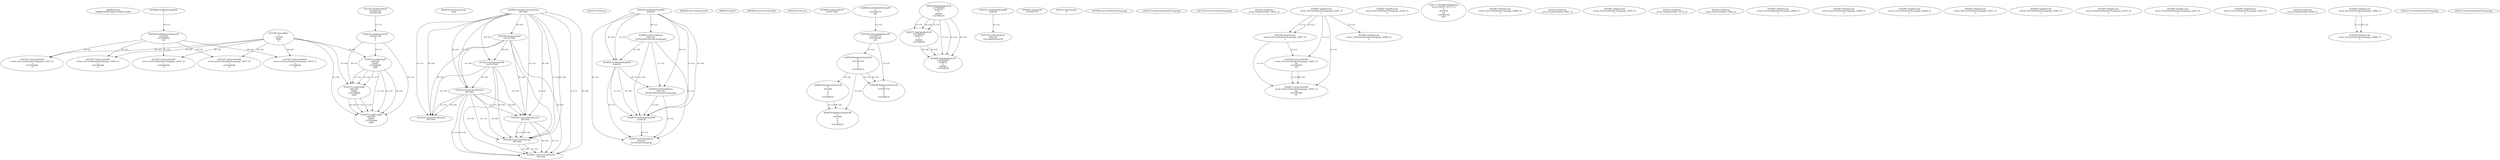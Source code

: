 // Global SCDG with merge call
digraph {
	0 [label="6850628.main
0008fdfc59d62544fccd754b827a3800"]
	1 [label="4254480.GetModuleHandleW
0"]
	2 [label="6844434.SetThreadLocale
1024"]
	3 [label="4243965.InitializeCriticalSection
6917004"]
	4 [label="4243979.GetVersion
"]
	5 [label="4244018.GetModuleHandleW
4244120"]
	6 [label="4244024.GetProcAddress
9441320
GetThreadPreferredUILanguages"]
	5 -> 6 [label="(0-->1)"]
	7 [label="4244044.GetModuleHandleW
4244120"]
	5 -> 7 [label="(1-->1)"]
	5 -> 7 [label="(0-->0)"]
	6 -> 7 [label="(1-->0)"]
	8 [label="4244050.GetProcAddress
9441320
SetThreadPreferredUILanguages"]
	5 -> 8 [label="(0-->1)"]
	6 -> 8 [label="(1-->1)"]
	7 -> 8 [label="(0-->1)"]
	9 [label="4244070.GetModuleHandleW
4244120"]
	5 -> 9 [label="(1-->1)"]
	7 -> 9 [label="(1-->1)"]
	5 -> 9 [label="(0-->0)"]
	6 -> 9 [label="(1-->0)"]
	7 -> 9 [label="(0-->0)"]
	8 -> 9 [label="(1-->0)"]
	10 [label="4244076.GetProcAddress
9441320
GetThreadUILanguage"]
	5 -> 10 [label="(0-->1)"]
	6 -> 10 [label="(1-->1)"]
	7 -> 10 [label="(0-->1)"]
	8 -> 10 [label="(1-->1)"]
	9 -> 10 [label="(0-->1)"]
	11 [label="4250188.GetSystemInfo
2147417660"]
	3 -> 11 [label="(0-->0)"]
	12 [label="6844540.GetCommandLineW
"]
	13 [label="4214413.GetStartupInfoW
2147417624"]
	3 -> 13 [label="(0-->0)"]
	11 -> 13 [label="(0-->0)"]
	14 [label="6844560.GetACP
"]
	15 [label="6844580.GetCurrentThreadId
"]
	16 [label="4250204.GetVersion
"]
	17 [label="4276690.GetVersionExW
2147417420"]
	18 [label="4243306.GetModuleFileNameW
4194304
2147408904
522"]
	1 -> 18 [label="(0-->1)"]
	19 [label="4248064.GetModuleFileNameW
0
2147408370
261"]
	20 [label="4215383.VirtualAlloc
0
1310704
4096
4"]
	21 [label="4246338.RegOpenKeyExW
2147483649
4246772
0
983065
2147408236"]
	22 [label="4246372.RegOpenKeyExW
2147483650
4246772
0
983065
2147408236"]
	21 -> 22 [label="(2-->2)"]
	21 -> 22 [label="(4-->4)"]
	21 -> 22 [label="(5-->5)"]
	23 [label="4245741.GetModuleHandleW
4246160"]
	24 [label="4245758.GetProcAddress
9441320
GetLongPathNameW"]
	23 -> 24 [label="(0-->1)"]
	25 [label="4245785.GetLongPathNameW
2147407710
2147406542
261"]
	19 -> 25 [label="(3-->3)"]
	26 [label="4245683.CharNextW
2147407716"]
	27 [label="4246556.RegQueryValueExW
0
2147407710
0
0
0
2147408232"]
	25 -> 27 [label="(1-->2)"]
	28 [label="4246635.RegQueryValueExW
0
4247000
0
0
0
2147408232"]
	27 -> 28 [label="(6-->6)"]
	29 [label="4246722.RegCloseKey
0"]
	30 [label="4247883.GetUserDefaultUILanguage
"]
	31 [label="4245418.EnterCriticalSection
6917004"]
	3 -> 31 [label="(1-->1)"]
	3 -> 31 [label="(0-->0)"]
	11 -> 31 [label="(0-->0)"]
	13 -> 31 [label="(0-->0)"]
	32 [label="4245454.LeaveCriticalSection
6917004"]
	3 -> 32 [label="(1-->1)"]
	31 -> 32 [label="(1-->1)"]
	3 -> 32 [label="(0-->0)"]
	11 -> 32 [label="(0-->0)"]
	13 -> 32 [label="(0-->0)"]
	31 -> 32 [label="(0-->0)"]
	33 [label="4247923.GetSystemDefaultUILanguage
"]
	34 [label="4247558.GetUserDefaultUILanguage
"]
	35 [label="4247567.GetLocaleInfoW
retval_GetUserDefaultUILanguage_33033_32
3
2147408268
4"]
	18 -> 35 [label="(0-->2)"]
	20 -> 35 [label="(4-->4)"]
	36 [label="4247247.FindFirstFileW
3224341740
2147407640"]
	37 [label="4247263.FindClose
retval_FindFirstFileW_33043_32"]
	38 [label="4248145.LoadLibraryExW
3224341740
0
2"]
	36 -> 38 [label="(1-->1)"]
	39 [label="4250073.LoadStringW
9441340
65485
2147409468
4096"]
	38 -> 39 [label="(0-->1)"]
	20 -> 39 [label="(3-->4)"]
	40 [label="4250073.LoadStringW
9441340
65484
2147409468
4096"]
	38 -> 40 [label="(0-->1)"]
	39 -> 40 [label="(1-->1)"]
	39 -> 40 [label="(3-->3)"]
	20 -> 40 [label="(3-->4)"]
	39 -> 40 [label="(4-->4)"]
	41 [label="4246676.RegQueryValueExW
0
4247000
0
0
0
2147408232"]
	28 -> 41 [label="(2-->2)"]
	27 -> 41 [label="(6-->6)"]
	28 -> 41 [label="(6-->6)"]
	42 [label="4245469.LeaveCriticalSection
6917004"]
	3 -> 42 [label="(1-->1)"]
	31 -> 42 [label="(1-->1)"]
	3 -> 42 [label="(0-->0)"]
	11 -> 42 [label="(0-->0)"]
	13 -> 42 [label="(0-->0)"]
	31 -> 42 [label="(0-->0)"]
	43 [label="4245487.IsValidLocale
retval_GetUserDefaultUILanguage_32847_32
2"]
	44 [label="4244766.IsValidLocale
retval_GetUserDefaultUILanguage_32847_32
2"]
	43 -> 44 [label="(1-->1)"]
	43 -> 44 [label="(2-->2)"]
	45 [label="4244794.GetLocaleInfoW
retval_GetUserDefaultUILanguage_32847_32
89
2147408070
85"]
	43 -> 45 [label="(1-->1)"]
	44 -> 45 [label="(1-->1)"]
	46 [label="4244811.GetLocaleInfoW
retval_GetUserDefaultUILanguage_32847_32
90
2147407900
85"]
	43 -> 46 [label="(1-->1)"]
	44 -> 46 [label="(1-->1)"]
	45 -> 46 [label="(1-->1)"]
	45 -> 46 [label="(4-->4)"]
	47 [label="4245487.IsValidLocale
retval_GetUserDefaultUILanguage_32918_32
2"]
	48 [label="4250171.MultiByteToWideChar
retval_GetACP_32773_32
0
4243616
14
2147403704
2047"]
	49 [label="4245487.IsValidLocale
retval_GetUserDefaultUILanguage_32890_32
2"]
	50 [label="4245580.EnterCriticalSection
6917004"]
	3 -> 50 [label="(1-->1)"]
	31 -> 50 [label="(1-->1)"]
	42 -> 50 [label="(1-->1)"]
	3 -> 50 [label="(0-->0)"]
	11 -> 50 [label="(0-->0)"]
	13 -> 50 [label="(0-->0)"]
	31 -> 50 [label="(0-->0)"]
	42 -> 50 [label="(0-->0)"]
	51 [label="4245621.LeaveCriticalSection
6917004"]
	3 -> 51 [label="(1-->1)"]
	31 -> 51 [label="(1-->1)"]
	42 -> 51 [label="(1-->1)"]
	50 -> 51 [label="(1-->1)"]
	3 -> 51 [label="(0-->0)"]
	11 -> 51 [label="(0-->0)"]
	13 -> 51 [label="(0-->0)"]
	31 -> 51 [label="(0-->0)"]
	42 -> 51 [label="(0-->0)"]
	50 -> 51 [label="(0-->0)"]
	52 [label="4247567.GetLocaleInfoW
retval_GetUserDefaultUILanguage_33037_32
3
2147408268
4"]
	18 -> 52 [label="(0-->2)"]
	20 -> 52 [label="(4-->4)"]
	53 [label="4247263.FindClose
retval_FindFirstFileW_33047_32"]
	54 [label="4246599.RegQueryValueExW
0
2147407710
0
0
0
2147408232"]
	25 -> 54 [label="(1-->2)"]
	27 -> 54 [label="(2-->2)"]
	27 -> 54 [label="(6-->6)"]
	55 [label="4245487.IsValidLocale
retval_GetUserDefaultUILanguage_32850_32
2"]
	56 [label="4247567.GetLocaleInfoW
retval_GetUserDefaultUILanguage_33225_32
3
2147408268
4"]
	18 -> 56 [label="(0-->2)"]
	20 -> 56 [label="(4-->4)"]
	57 [label="4247263.FindClose
retval_FindFirstFileW_33233_32"]
	58 [label="4246402.RegOpenKeyExW
2147483649
4246832
0
983065
2147408236"]
	21 -> 58 [label="(1-->1)"]
	21 -> 58 [label="(4-->4)"]
	22 -> 58 [label="(4-->4)"]
	21 -> 58 [label="(5-->5)"]
	22 -> 58 [label="(5-->5)"]
	59 [label="4247567.GetLocaleInfoW
retval_GetUserDefaultUILanguage_33034_32
3
2147408268
4"]
	18 -> 59 [label="(0-->2)"]
	20 -> 59 [label="(4-->4)"]
	60 [label="4247263.FindClose
retval_FindFirstFileW_33044_32"]
	61 [label="4245487.IsValidLocale
retval_GetUserDefaultUILanguage_32864_32
2"]
	62 [label="4245487.IsValidLocale
retval_GetUserDefaultUILanguage_32848_32
2"]
	63 [label="4245487.IsValidLocale
retval_GetUserDefaultUILanguage_32849_32
2"]
	64 [label="4245487.IsValidLocale
retval_GetUserDefaultUILanguage_32851_32
2"]
	65 [label="4245487.IsValidLocale
retval_GetUserDefaultUILanguage_32865_32
2"]
	66 [label="4245487.IsValidLocale
retval_GetSystemDefaultUILanguage_32900_32
2"]
	43 -> 66 [label="(2-->2)"]
	67 [label="4245487.IsValidLocale
retval_GetSystemDefaultUILanguage_32932_32
2"]
	68 [label="4245487.IsValidLocale
retval_GetSystemDefaultUILanguage_32933_32
2"]
	69 [label="4245487.IsValidLocale
retval_GetUserDefaultUILanguage_32963_32
2"]
	70 [label="4247567.GetLocaleInfoW
retval_GetUserDefaultUILanguage_33035_32
3
2147408268
4"]
	18 -> 70 [label="(0-->2)"]
	20 -> 70 [label="(4-->4)"]
	71 [label="4247263.FindClose
retval_FindFirstFileW_33045_32"]
	72 [label="4250073.LoadStringW
9441340
65483
2147409468
4096"]
	38 -> 72 [label="(0-->1)"]
	39 -> 72 [label="(1-->1)"]
	40 -> 72 [label="(1-->1)"]
	39 -> 72 [label="(3-->3)"]
	40 -> 72 [label="(3-->3)"]
	20 -> 72 [label="(3-->4)"]
	39 -> 72 [label="(4-->4)"]
	40 -> 72 [label="(4-->4)"]
	73 [label="4245487.IsValidLocale
retval_GetUserDefaultUILanguage_32866_32
2"]
	74 [label="4244766.IsValidLocale
retval_GetUserDefaultUILanguage_32866_32
2"]
	73 -> 74 [label="(1-->1)"]
	73 -> 74 [label="(2-->2)"]
	75 [label="4245525.GetSystemDefaultUILanguage
"]
	76 [label="4245552.GetSystemDefaultUILanguage
"]
}
